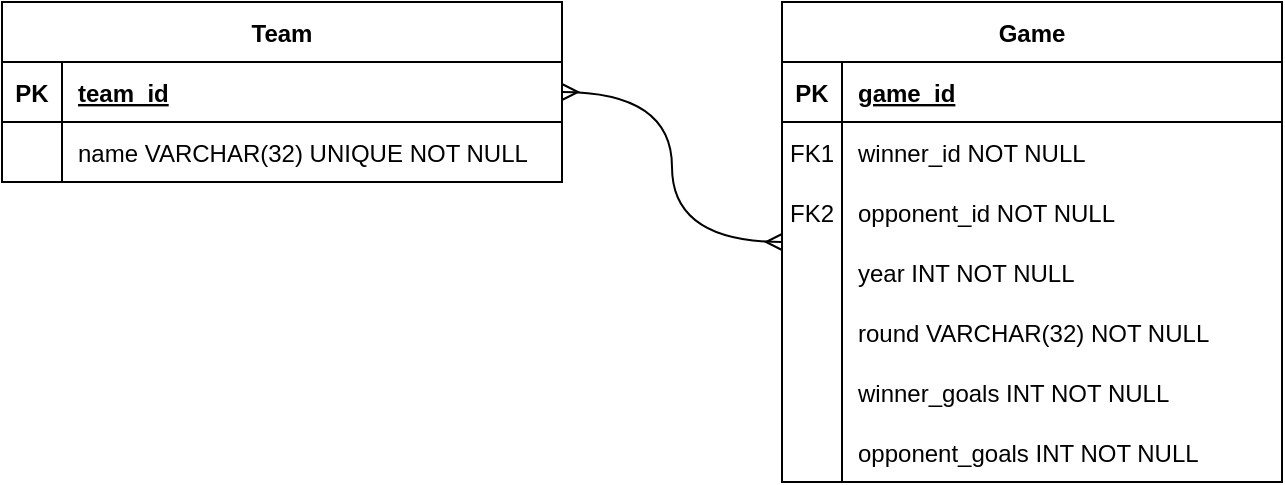 <mxfile version="22.1.5" type="github">
  <diagram id="R2lEEEUBdFMjLlhIrx00" name="Page-1">
    <mxGraphModel dx="1050" dy="579" grid="1" gridSize="10" guides="1" tooltips="1" connect="1" arrows="1" fold="1" page="1" pageScale="1" pageWidth="850" pageHeight="1100" math="0" shadow="0" extFonts="Permanent Marker^https://fonts.googleapis.com/css?family=Permanent+Marker">
      <root>
        <mxCell id="0" />
        <mxCell id="1" parent="0" />
        <mxCell id="KoiZDPNihDvlvOhwRZqU-44" value="Game" style="shape=table;startSize=30;container=1;collapsible=1;childLayout=tableLayout;fixedRows=1;rowLines=0;fontStyle=1;align=center;resizeLast=1;labelBackgroundColor=none;rounded=0;" parent="1" vertex="1">
          <mxGeometry x="510" y="120" width="250" height="240" as="geometry" />
        </mxCell>
        <mxCell id="KoiZDPNihDvlvOhwRZqU-45" value="" style="shape=partialRectangle;collapsible=0;dropTarget=0;pointerEvents=0;fillColor=none;points=[[0,0.5],[1,0.5]];portConstraint=eastwest;top=0;left=0;right=0;bottom=1;labelBackgroundColor=none;rounded=0;" parent="KoiZDPNihDvlvOhwRZqU-44" vertex="1">
          <mxGeometry y="30" width="250" height="30" as="geometry" />
        </mxCell>
        <mxCell id="KoiZDPNihDvlvOhwRZqU-46" value="PK" style="shape=partialRectangle;overflow=hidden;connectable=0;fillColor=none;top=0;left=0;bottom=0;right=0;fontStyle=1;labelBackgroundColor=none;rounded=0;" parent="KoiZDPNihDvlvOhwRZqU-45" vertex="1">
          <mxGeometry width="30" height="30" as="geometry">
            <mxRectangle width="30" height="30" as="alternateBounds" />
          </mxGeometry>
        </mxCell>
        <mxCell id="KoiZDPNihDvlvOhwRZqU-47" value="game_id" style="shape=partialRectangle;overflow=hidden;connectable=0;fillColor=none;top=0;left=0;bottom=0;right=0;align=left;spacingLeft=6;fontStyle=5;labelBackgroundColor=none;rounded=0;" parent="KoiZDPNihDvlvOhwRZqU-45" vertex="1">
          <mxGeometry x="30" width="220" height="30" as="geometry">
            <mxRectangle width="220" height="30" as="alternateBounds" />
          </mxGeometry>
        </mxCell>
        <mxCell id="KoiZDPNihDvlvOhwRZqU-48" value="" style="shape=partialRectangle;collapsible=0;dropTarget=0;pointerEvents=0;fillColor=none;points=[[0,0.5],[1,0.5]];portConstraint=eastwest;top=0;left=0;right=0;bottom=0;labelBackgroundColor=none;rounded=0;" parent="KoiZDPNihDvlvOhwRZqU-44" vertex="1">
          <mxGeometry y="60" width="250" height="30" as="geometry" />
        </mxCell>
        <mxCell id="KoiZDPNihDvlvOhwRZqU-49" value="FK1" style="shape=partialRectangle;overflow=hidden;connectable=0;fillColor=none;top=0;left=0;bottom=0;right=0;labelBackgroundColor=none;rounded=0;" parent="KoiZDPNihDvlvOhwRZqU-48" vertex="1">
          <mxGeometry width="30" height="30" as="geometry">
            <mxRectangle width="30" height="30" as="alternateBounds" />
          </mxGeometry>
        </mxCell>
        <mxCell id="KoiZDPNihDvlvOhwRZqU-50" value="winner_id NOT NULL" style="shape=partialRectangle;overflow=hidden;connectable=0;fillColor=none;top=0;left=0;bottom=0;right=0;align=left;spacingLeft=6;labelBackgroundColor=none;rounded=0;" parent="KoiZDPNihDvlvOhwRZqU-48" vertex="1">
          <mxGeometry x="30" width="220" height="30" as="geometry">
            <mxRectangle width="220" height="30" as="alternateBounds" />
          </mxGeometry>
        </mxCell>
        <mxCell id="KoiZDPNihDvlvOhwRZqU-51" value="" style="shape=partialRectangle;collapsible=0;dropTarget=0;pointerEvents=0;fillColor=none;points=[[0,0.5],[1,0.5]];portConstraint=eastwest;top=0;left=0;right=0;bottom=0;labelBackgroundColor=none;rounded=0;" parent="KoiZDPNihDvlvOhwRZqU-44" vertex="1">
          <mxGeometry y="90" width="250" height="30" as="geometry" />
        </mxCell>
        <mxCell id="KoiZDPNihDvlvOhwRZqU-52" value="FK2" style="shape=partialRectangle;overflow=hidden;connectable=0;fillColor=none;top=0;left=0;bottom=0;right=0;labelBackgroundColor=none;rounded=0;" parent="KoiZDPNihDvlvOhwRZqU-51" vertex="1">
          <mxGeometry width="30" height="30" as="geometry">
            <mxRectangle width="30" height="30" as="alternateBounds" />
          </mxGeometry>
        </mxCell>
        <mxCell id="KoiZDPNihDvlvOhwRZqU-53" value="opponent_id NOT NULL" style="shape=partialRectangle;overflow=hidden;connectable=0;fillColor=none;top=0;left=0;bottom=0;right=0;align=left;spacingLeft=6;labelBackgroundColor=none;rounded=0;" parent="KoiZDPNihDvlvOhwRZqU-51" vertex="1">
          <mxGeometry x="30" width="220" height="30" as="geometry">
            <mxRectangle width="220" height="30" as="alternateBounds" />
          </mxGeometry>
        </mxCell>
        <mxCell id="KoiZDPNihDvlvOhwRZqU-54" style="shape=partialRectangle;collapsible=0;dropTarget=0;pointerEvents=0;fillColor=none;points=[[0,0.5],[1,0.5]];portConstraint=eastwest;top=0;left=0;right=0;bottom=0;labelBackgroundColor=none;rounded=0;" parent="KoiZDPNihDvlvOhwRZqU-44" vertex="1">
          <mxGeometry y="120" width="250" height="30" as="geometry" />
        </mxCell>
        <mxCell id="KoiZDPNihDvlvOhwRZqU-55" style="shape=partialRectangle;overflow=hidden;connectable=0;fillColor=none;top=0;left=0;bottom=0;right=0;labelBackgroundColor=none;rounded=0;" parent="KoiZDPNihDvlvOhwRZqU-54" vertex="1">
          <mxGeometry width="30" height="30" as="geometry">
            <mxRectangle width="30" height="30" as="alternateBounds" />
          </mxGeometry>
        </mxCell>
        <mxCell id="KoiZDPNihDvlvOhwRZqU-56" value="year INT NOT NULL" style="shape=partialRectangle;overflow=hidden;connectable=0;fillColor=none;top=0;left=0;bottom=0;right=0;align=left;spacingLeft=6;labelBackgroundColor=none;rounded=0;" parent="KoiZDPNihDvlvOhwRZqU-54" vertex="1">
          <mxGeometry x="30" width="220" height="30" as="geometry">
            <mxRectangle width="220" height="30" as="alternateBounds" />
          </mxGeometry>
        </mxCell>
        <mxCell id="KoiZDPNihDvlvOhwRZqU-57" style="shape=partialRectangle;collapsible=0;dropTarget=0;pointerEvents=0;fillColor=none;points=[[0,0.5],[1,0.5]];portConstraint=eastwest;top=0;left=0;right=0;bottom=0;labelBackgroundColor=none;rounded=0;" parent="KoiZDPNihDvlvOhwRZqU-44" vertex="1">
          <mxGeometry y="150" width="250" height="30" as="geometry" />
        </mxCell>
        <mxCell id="KoiZDPNihDvlvOhwRZqU-58" style="shape=partialRectangle;overflow=hidden;connectable=0;fillColor=none;top=0;left=0;bottom=0;right=0;labelBackgroundColor=none;rounded=0;" parent="KoiZDPNihDvlvOhwRZqU-57" vertex="1">
          <mxGeometry width="30" height="30" as="geometry">
            <mxRectangle width="30" height="30" as="alternateBounds" />
          </mxGeometry>
        </mxCell>
        <mxCell id="KoiZDPNihDvlvOhwRZqU-59" value="round VARCHAR(32) NOT NULL" style="shape=partialRectangle;overflow=hidden;connectable=0;fillColor=none;top=0;left=0;bottom=0;right=0;align=left;spacingLeft=6;labelBackgroundColor=none;rounded=0;" parent="KoiZDPNihDvlvOhwRZqU-57" vertex="1">
          <mxGeometry x="30" width="220" height="30" as="geometry">
            <mxRectangle width="220" height="30" as="alternateBounds" />
          </mxGeometry>
        </mxCell>
        <mxCell id="KoiZDPNihDvlvOhwRZqU-60" style="shape=partialRectangle;collapsible=0;dropTarget=0;pointerEvents=0;fillColor=none;points=[[0,0.5],[1,0.5]];portConstraint=eastwest;top=0;left=0;right=0;bottom=0;labelBackgroundColor=none;rounded=0;" parent="KoiZDPNihDvlvOhwRZqU-44" vertex="1">
          <mxGeometry y="180" width="250" height="30" as="geometry" />
        </mxCell>
        <mxCell id="KoiZDPNihDvlvOhwRZqU-61" style="shape=partialRectangle;overflow=hidden;connectable=0;fillColor=none;top=0;left=0;bottom=0;right=0;labelBackgroundColor=none;rounded=0;" parent="KoiZDPNihDvlvOhwRZqU-60" vertex="1">
          <mxGeometry width="30" height="30" as="geometry">
            <mxRectangle width="30" height="30" as="alternateBounds" />
          </mxGeometry>
        </mxCell>
        <mxCell id="KoiZDPNihDvlvOhwRZqU-62" value="winner_goals INT NOT NULL" style="shape=partialRectangle;overflow=hidden;connectable=0;fillColor=none;top=0;left=0;bottom=0;right=0;align=left;spacingLeft=6;labelBackgroundColor=none;rounded=0;" parent="KoiZDPNihDvlvOhwRZqU-60" vertex="1">
          <mxGeometry x="30" width="220" height="30" as="geometry">
            <mxRectangle width="220" height="30" as="alternateBounds" />
          </mxGeometry>
        </mxCell>
        <mxCell id="KoiZDPNihDvlvOhwRZqU-63" style="shape=partialRectangle;collapsible=0;dropTarget=0;pointerEvents=0;fillColor=none;points=[[0,0.5],[1,0.5]];portConstraint=eastwest;top=0;left=0;right=0;bottom=0;labelBackgroundColor=none;rounded=0;" parent="KoiZDPNihDvlvOhwRZqU-44" vertex="1">
          <mxGeometry y="210" width="250" height="30" as="geometry" />
        </mxCell>
        <mxCell id="KoiZDPNihDvlvOhwRZqU-64" style="shape=partialRectangle;overflow=hidden;connectable=0;fillColor=none;top=0;left=0;bottom=0;right=0;labelBackgroundColor=none;rounded=0;" parent="KoiZDPNihDvlvOhwRZqU-63" vertex="1">
          <mxGeometry width="30" height="30" as="geometry">
            <mxRectangle width="30" height="30" as="alternateBounds" />
          </mxGeometry>
        </mxCell>
        <mxCell id="KoiZDPNihDvlvOhwRZqU-65" value="opponent_goals INT NOT NULL" style="shape=partialRectangle;overflow=hidden;connectable=0;fillColor=none;top=0;left=0;bottom=0;right=0;align=left;spacingLeft=6;labelBackgroundColor=none;rounded=0;" parent="KoiZDPNihDvlvOhwRZqU-63" vertex="1">
          <mxGeometry x="30" width="220" height="30" as="geometry">
            <mxRectangle width="220" height="30" as="alternateBounds" />
          </mxGeometry>
        </mxCell>
        <mxCell id="KoiZDPNihDvlvOhwRZqU-66" value="Team" style="shape=table;startSize=30;container=1;collapsible=1;childLayout=tableLayout;fixedRows=1;rowLines=0;fontStyle=1;align=center;resizeLast=1;labelBackgroundColor=none;rounded=0;" parent="1" vertex="1">
          <mxGeometry x="120" y="120" width="280" height="90" as="geometry" />
        </mxCell>
        <mxCell id="KoiZDPNihDvlvOhwRZqU-67" value="" style="shape=partialRectangle;collapsible=0;dropTarget=0;pointerEvents=0;fillColor=none;points=[[0,0.5],[1,0.5]];portConstraint=eastwest;top=0;left=0;right=0;bottom=1;labelBackgroundColor=none;rounded=0;" parent="KoiZDPNihDvlvOhwRZqU-66" vertex="1">
          <mxGeometry y="30" width="280" height="30" as="geometry" />
        </mxCell>
        <mxCell id="KoiZDPNihDvlvOhwRZqU-68" value="PK" style="shape=partialRectangle;overflow=hidden;connectable=0;fillColor=none;top=0;left=0;bottom=0;right=0;fontStyle=1;labelBackgroundColor=none;rounded=0;" parent="KoiZDPNihDvlvOhwRZqU-67" vertex="1">
          <mxGeometry width="30" height="30" as="geometry">
            <mxRectangle width="30" height="30" as="alternateBounds" />
          </mxGeometry>
        </mxCell>
        <mxCell id="KoiZDPNihDvlvOhwRZqU-69" value="team_id" style="shape=partialRectangle;overflow=hidden;connectable=0;fillColor=none;top=0;left=0;bottom=0;right=0;align=left;spacingLeft=6;fontStyle=5;labelBackgroundColor=none;rounded=0;" parent="KoiZDPNihDvlvOhwRZqU-67" vertex="1">
          <mxGeometry x="30" width="250" height="30" as="geometry">
            <mxRectangle width="250" height="30" as="alternateBounds" />
          </mxGeometry>
        </mxCell>
        <mxCell id="KoiZDPNihDvlvOhwRZqU-70" value="" style="shape=partialRectangle;collapsible=0;dropTarget=0;pointerEvents=0;fillColor=none;points=[[0,0.5],[1,0.5]];portConstraint=eastwest;top=0;left=0;right=0;bottom=0;labelBackgroundColor=none;rounded=0;" parent="KoiZDPNihDvlvOhwRZqU-66" vertex="1">
          <mxGeometry y="60" width="280" height="30" as="geometry" />
        </mxCell>
        <mxCell id="KoiZDPNihDvlvOhwRZqU-71" value="" style="shape=partialRectangle;overflow=hidden;connectable=0;fillColor=none;top=0;left=0;bottom=0;right=0;labelBackgroundColor=none;rounded=0;" parent="KoiZDPNihDvlvOhwRZqU-70" vertex="1">
          <mxGeometry width="30" height="30" as="geometry">
            <mxRectangle width="30" height="30" as="alternateBounds" />
          </mxGeometry>
        </mxCell>
        <mxCell id="KoiZDPNihDvlvOhwRZqU-72" value="name VARCHAR(32) UNIQUE NOT NULL" style="shape=partialRectangle;overflow=hidden;connectable=0;fillColor=none;top=0;left=0;bottom=0;right=0;align=left;spacingLeft=6;labelBackgroundColor=none;rounded=0;" parent="KoiZDPNihDvlvOhwRZqU-70" vertex="1">
          <mxGeometry x="30" width="250" height="30" as="geometry">
            <mxRectangle width="250" height="30" as="alternateBounds" />
          </mxGeometry>
        </mxCell>
        <mxCell id="KoiZDPNihDvlvOhwRZqU-73" value="" style="edgeStyle=orthogonalEdgeStyle;fontSize=12;html=1;endArrow=ERmany;startArrow=ERmany;rounded=0;hachureGap=4;fontFamily=Architects Daughter;fontSource=https%3A%2F%2Ffonts.googleapis.com%2Fcss%3Ffamily%3DArchitects%2BDaughter;curved=1;" parent="1" source="KoiZDPNihDvlvOhwRZqU-66" target="KoiZDPNihDvlvOhwRZqU-44" edge="1">
          <mxGeometry width="100" height="100" relative="1" as="geometry">
            <mxPoint x="240" y="400" as="sourcePoint" />
            <mxPoint x="340" y="300" as="targetPoint" />
          </mxGeometry>
        </mxCell>
      </root>
    </mxGraphModel>
  </diagram>
</mxfile>
